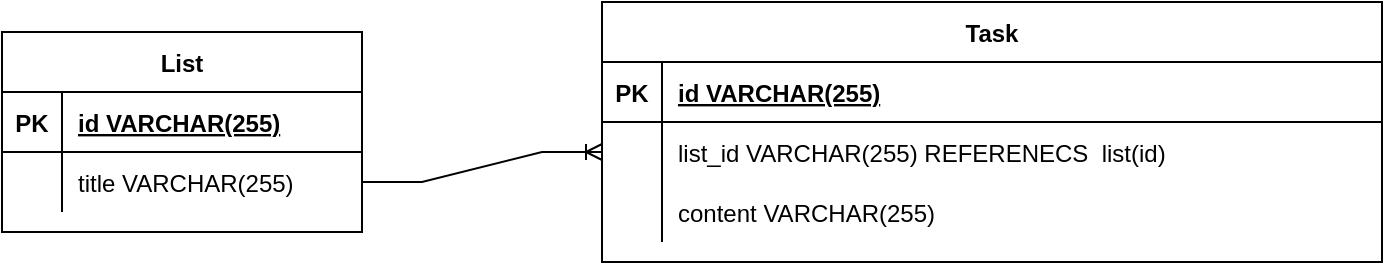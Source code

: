 <mxfile>
    <diagram id="jKCNCv3SdVWWI5-PlIri" name="Page-1">
        <mxGraphModel dx="1661" dy="852" grid="1" gridSize="10" guides="1" tooltips="1" connect="1" arrows="1" fold="1" page="1" pageScale="1" pageWidth="850" pageHeight="1100" math="0" shadow="0">
            <root>
                <mxCell id="0"/>
                <mxCell id="1" parent="0"/>
                <mxCell id="glwAg4B0s9nIgY1Mp2Ej-9" value="List" style="shape=table;startSize=30;container=1;collapsible=1;childLayout=tableLayout;fixedRows=1;rowLines=0;fontStyle=1;align=center;resizeLast=1;" parent="1" vertex="1">
                    <mxGeometry x="100" y="165" width="180" height="100" as="geometry"/>
                </mxCell>
                <mxCell id="glwAg4B0s9nIgY1Mp2Ej-10" value="" style="shape=partialRectangle;collapsible=0;dropTarget=0;pointerEvents=0;fillColor=none;top=0;left=0;bottom=1;right=0;points=[[0,0.5],[1,0.5]];portConstraint=eastwest;" parent="glwAg4B0s9nIgY1Mp2Ej-9" vertex="1">
                    <mxGeometry y="30" width="180" height="30" as="geometry"/>
                </mxCell>
                <mxCell id="glwAg4B0s9nIgY1Mp2Ej-11" value="PK" style="shape=partialRectangle;connectable=0;fillColor=none;top=0;left=0;bottom=0;right=0;fontStyle=1;overflow=hidden;" parent="glwAg4B0s9nIgY1Mp2Ej-10" vertex="1">
                    <mxGeometry width="30" height="30" as="geometry">
                        <mxRectangle width="30" height="30" as="alternateBounds"/>
                    </mxGeometry>
                </mxCell>
                <mxCell id="glwAg4B0s9nIgY1Mp2Ej-12" value="id VARCHAR(255)" style="shape=partialRectangle;connectable=0;fillColor=none;top=0;left=0;bottom=0;right=0;align=left;spacingLeft=6;fontStyle=5;overflow=hidden;" parent="glwAg4B0s9nIgY1Mp2Ej-10" vertex="1">
                    <mxGeometry x="30" width="150" height="30" as="geometry">
                        <mxRectangle width="150" height="30" as="alternateBounds"/>
                    </mxGeometry>
                </mxCell>
                <mxCell id="glwAg4B0s9nIgY1Mp2Ej-13" value="" style="shape=partialRectangle;collapsible=0;dropTarget=0;pointerEvents=0;fillColor=none;top=0;left=0;bottom=0;right=0;points=[[0,0.5],[1,0.5]];portConstraint=eastwest;" parent="glwAg4B0s9nIgY1Mp2Ej-9" vertex="1">
                    <mxGeometry y="60" width="180" height="30" as="geometry"/>
                </mxCell>
                <mxCell id="glwAg4B0s9nIgY1Mp2Ej-14" value="" style="shape=partialRectangle;connectable=0;fillColor=none;top=0;left=0;bottom=0;right=0;editable=1;overflow=hidden;" parent="glwAg4B0s9nIgY1Mp2Ej-13" vertex="1">
                    <mxGeometry width="30" height="30" as="geometry">
                        <mxRectangle width="30" height="30" as="alternateBounds"/>
                    </mxGeometry>
                </mxCell>
                <mxCell id="glwAg4B0s9nIgY1Mp2Ej-15" value="title VARCHAR(255)" style="shape=partialRectangle;connectable=0;fillColor=none;top=0;left=0;bottom=0;right=0;align=left;spacingLeft=6;overflow=hidden;" parent="glwAg4B0s9nIgY1Mp2Ej-13" vertex="1">
                    <mxGeometry x="30" width="150" height="30" as="geometry">
                        <mxRectangle width="150" height="30" as="alternateBounds"/>
                    </mxGeometry>
                </mxCell>
                <mxCell id="glwAg4B0s9nIgY1Mp2Ej-22" value="Task" style="shape=table;startSize=30;container=1;collapsible=1;childLayout=tableLayout;fixedRows=1;rowLines=0;fontStyle=1;align=center;resizeLast=1;" parent="1" vertex="1">
                    <mxGeometry x="400" y="150" width="390" height="130" as="geometry"/>
                </mxCell>
                <mxCell id="glwAg4B0s9nIgY1Mp2Ej-23" value="" style="shape=partialRectangle;collapsible=0;dropTarget=0;pointerEvents=0;fillColor=none;top=0;left=0;bottom=1;right=0;points=[[0,0.5],[1,0.5]];portConstraint=eastwest;" parent="glwAg4B0s9nIgY1Mp2Ej-22" vertex="1">
                    <mxGeometry y="30" width="390" height="30" as="geometry"/>
                </mxCell>
                <mxCell id="glwAg4B0s9nIgY1Mp2Ej-24" value="PK" style="shape=partialRectangle;connectable=0;fillColor=none;top=0;left=0;bottom=0;right=0;fontStyle=1;overflow=hidden;" parent="glwAg4B0s9nIgY1Mp2Ej-23" vertex="1">
                    <mxGeometry width="30" height="30" as="geometry">
                        <mxRectangle width="30" height="30" as="alternateBounds"/>
                    </mxGeometry>
                </mxCell>
                <mxCell id="glwAg4B0s9nIgY1Mp2Ej-25" value="id VARCHAR(255)" style="shape=partialRectangle;connectable=0;fillColor=none;top=0;left=0;bottom=0;right=0;align=left;spacingLeft=6;fontStyle=5;overflow=hidden;" parent="glwAg4B0s9nIgY1Mp2Ej-23" vertex="1">
                    <mxGeometry x="30" width="360" height="30" as="geometry">
                        <mxRectangle width="360" height="30" as="alternateBounds"/>
                    </mxGeometry>
                </mxCell>
                <mxCell id="glwAg4B0s9nIgY1Mp2Ej-26" value="" style="shape=partialRectangle;collapsible=0;dropTarget=0;pointerEvents=0;fillColor=none;top=0;left=0;bottom=0;right=0;points=[[0,0.5],[1,0.5]];portConstraint=eastwest;" parent="glwAg4B0s9nIgY1Mp2Ej-22" vertex="1">
                    <mxGeometry y="60" width="390" height="30" as="geometry"/>
                </mxCell>
                <mxCell id="glwAg4B0s9nIgY1Mp2Ej-27" value="" style="shape=partialRectangle;connectable=0;fillColor=none;top=0;left=0;bottom=0;right=0;editable=1;overflow=hidden;" parent="glwAg4B0s9nIgY1Mp2Ej-26" vertex="1">
                    <mxGeometry width="30" height="30" as="geometry">
                        <mxRectangle width="30" height="30" as="alternateBounds"/>
                    </mxGeometry>
                </mxCell>
                <mxCell id="glwAg4B0s9nIgY1Mp2Ej-28" value="list_id VARCHAR(255) REFERENECS  list(id)" style="shape=partialRectangle;connectable=0;fillColor=none;top=0;left=0;bottom=0;right=0;align=left;spacingLeft=6;overflow=hidden;" parent="glwAg4B0s9nIgY1Mp2Ej-26" vertex="1">
                    <mxGeometry x="30" width="360" height="30" as="geometry">
                        <mxRectangle width="360" height="30" as="alternateBounds"/>
                    </mxGeometry>
                </mxCell>
                <mxCell id="glwAg4B0s9nIgY1Mp2Ej-29" value="" style="shape=partialRectangle;collapsible=0;dropTarget=0;pointerEvents=0;fillColor=none;top=0;left=0;bottom=0;right=0;points=[[0,0.5],[1,0.5]];portConstraint=eastwest;" parent="glwAg4B0s9nIgY1Mp2Ej-22" vertex="1">
                    <mxGeometry y="90" width="390" height="30" as="geometry"/>
                </mxCell>
                <mxCell id="glwAg4B0s9nIgY1Mp2Ej-30" value="" style="shape=partialRectangle;connectable=0;fillColor=none;top=0;left=0;bottom=0;right=0;editable=1;overflow=hidden;" parent="glwAg4B0s9nIgY1Mp2Ej-29" vertex="1">
                    <mxGeometry width="30" height="30" as="geometry">
                        <mxRectangle width="30" height="30" as="alternateBounds"/>
                    </mxGeometry>
                </mxCell>
                <mxCell id="glwAg4B0s9nIgY1Mp2Ej-31" value="content VARCHAR(255)" style="shape=partialRectangle;connectable=0;fillColor=none;top=0;left=0;bottom=0;right=0;align=left;spacingLeft=6;overflow=hidden;" parent="glwAg4B0s9nIgY1Mp2Ej-29" vertex="1">
                    <mxGeometry x="30" width="360" height="30" as="geometry">
                        <mxRectangle width="360" height="30" as="alternateBounds"/>
                    </mxGeometry>
                </mxCell>
                <mxCell id="glwAg4B0s9nIgY1Mp2Ej-35" value="" style="edgeStyle=entityRelationEdgeStyle;fontSize=12;html=1;endArrow=ERoneToMany;rounded=0;entryX=0;entryY=0.5;entryDx=0;entryDy=0;exitX=1;exitY=0.5;exitDx=0;exitDy=0;" parent="1" source="glwAg4B0s9nIgY1Mp2Ej-13" target="glwAg4B0s9nIgY1Mp2Ej-26" edge="1">
                    <mxGeometry width="100" height="100" relative="1" as="geometry">
                        <mxPoint x="330" y="380" as="sourcePoint"/>
                        <mxPoint x="400" y="240" as="targetPoint"/>
                    </mxGeometry>
                </mxCell>
            </root>
        </mxGraphModel>
    </diagram>
</mxfile>
